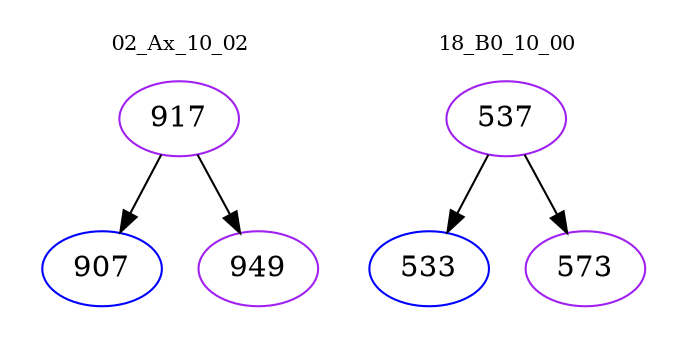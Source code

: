 digraph{
subgraph cluster_0 {
color = white
label = "02_Ax_10_02";
fontsize=10;
T0_917 [label="917", color="purple"]
T0_917 -> T0_907 [color="black"]
T0_907 [label="907", color="blue"]
T0_917 -> T0_949 [color="black"]
T0_949 [label="949", color="purple"]
}
subgraph cluster_1 {
color = white
label = "18_B0_10_00";
fontsize=10;
T1_537 [label="537", color="purple"]
T1_537 -> T1_533 [color="black"]
T1_533 [label="533", color="blue"]
T1_537 -> T1_573 [color="black"]
T1_573 [label="573", color="purple"]
}
}
